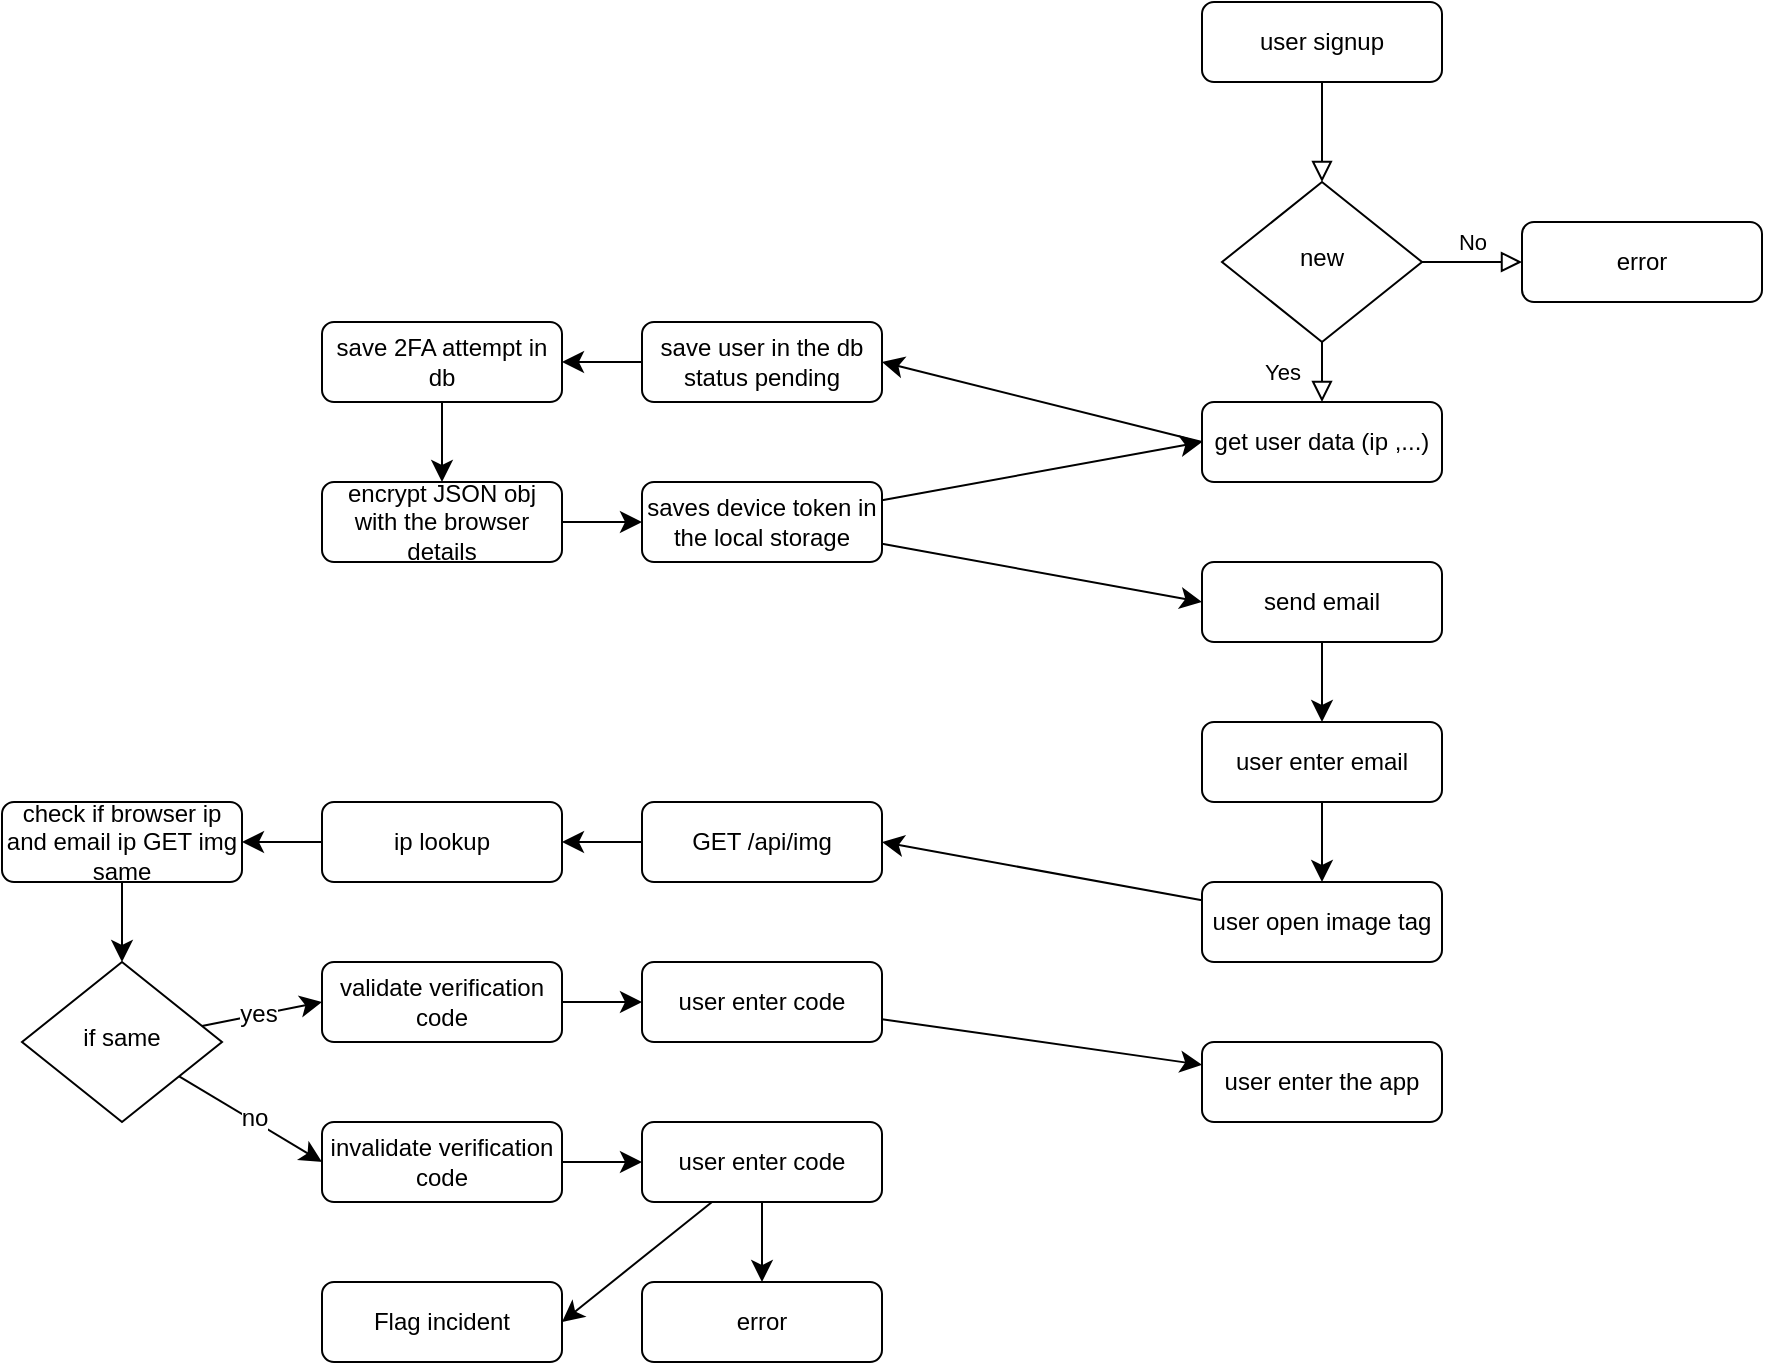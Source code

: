 <mxfile version="26.0.6">
  <diagram id="C5RBs43oDa-KdzZeNtuy" name="Page-1">
    <mxGraphModel dx="1563" dy="613" grid="1" gridSize="10" guides="1" tooltips="1" connect="1" arrows="1" fold="1" page="1" pageScale="1" pageWidth="827" pageHeight="1169" math="0" shadow="0">
      <root>
        <mxCell id="WIyWlLk6GJQsqaUBKTNV-0" />
        <mxCell id="WIyWlLk6GJQsqaUBKTNV-1" parent="WIyWlLk6GJQsqaUBKTNV-0" />
        <mxCell id="WIyWlLk6GJQsqaUBKTNV-2" value="" style="rounded=0;html=1;jettySize=auto;orthogonalLoop=1;fontSize=11;endArrow=block;endFill=0;endSize=8;strokeWidth=1;shadow=0;labelBackgroundColor=none;edgeStyle=orthogonalEdgeStyle;" parent="WIyWlLk6GJQsqaUBKTNV-1" source="WIyWlLk6GJQsqaUBKTNV-3" target="WIyWlLk6GJQsqaUBKTNV-6" edge="1">
          <mxGeometry relative="1" as="geometry" />
        </mxCell>
        <mxCell id="WIyWlLk6GJQsqaUBKTNV-3" value="user signup" style="rounded=1;whiteSpace=wrap;html=1;fontSize=12;glass=0;strokeWidth=1;shadow=0;" parent="WIyWlLk6GJQsqaUBKTNV-1" vertex="1">
          <mxGeometry x="160" y="80" width="120" height="40" as="geometry" />
        </mxCell>
        <mxCell id="WIyWlLk6GJQsqaUBKTNV-4" value="Yes" style="rounded=0;html=1;jettySize=auto;orthogonalLoop=1;fontSize=11;endArrow=block;endFill=0;endSize=8;strokeWidth=1;shadow=0;labelBackgroundColor=none;edgeStyle=orthogonalEdgeStyle;" parent="WIyWlLk6GJQsqaUBKTNV-1" source="WIyWlLk6GJQsqaUBKTNV-6" target="SKW4Y77RdyxDhDGYhOk_-11" edge="1">
          <mxGeometry y="20" relative="1" as="geometry">
            <mxPoint as="offset" />
          </mxGeometry>
        </mxCell>
        <mxCell id="WIyWlLk6GJQsqaUBKTNV-5" value="No" style="edgeStyle=orthogonalEdgeStyle;rounded=0;html=1;jettySize=auto;orthogonalLoop=1;fontSize=11;endArrow=block;endFill=0;endSize=8;strokeWidth=1;shadow=0;labelBackgroundColor=none;" parent="WIyWlLk6GJQsqaUBKTNV-1" source="WIyWlLk6GJQsqaUBKTNV-6" target="WIyWlLk6GJQsqaUBKTNV-7" edge="1">
          <mxGeometry y="10" relative="1" as="geometry">
            <mxPoint as="offset" />
          </mxGeometry>
        </mxCell>
        <mxCell id="WIyWlLk6GJQsqaUBKTNV-6" value="new" style="rhombus;whiteSpace=wrap;html=1;shadow=0;fontFamily=Helvetica;fontSize=12;align=center;strokeWidth=1;spacing=6;spacingTop=-4;" parent="WIyWlLk6GJQsqaUBKTNV-1" vertex="1">
          <mxGeometry x="170" y="170" width="100" height="80" as="geometry" />
        </mxCell>
        <mxCell id="WIyWlLk6GJQsqaUBKTNV-7" value="error" style="rounded=1;whiteSpace=wrap;html=1;fontSize=12;glass=0;strokeWidth=1;shadow=0;" parent="WIyWlLk6GJQsqaUBKTNV-1" vertex="1">
          <mxGeometry x="320" y="190" width="120" height="40" as="geometry" />
        </mxCell>
        <mxCell id="SKW4Y77RdyxDhDGYhOk_-14" style="edgeStyle=none;curved=1;rounded=0;orthogonalLoop=1;jettySize=auto;html=1;fontSize=12;startSize=8;endSize=8;entryX=1;entryY=0.5;entryDx=0;entryDy=0;exitX=0;exitY=0.5;exitDx=0;exitDy=0;" edge="1" parent="WIyWlLk6GJQsqaUBKTNV-1" source="SKW4Y77RdyxDhDGYhOk_-11" target="SKW4Y77RdyxDhDGYhOk_-16">
          <mxGeometry relative="1" as="geometry">
            <mxPoint y="260" as="targetPoint" />
          </mxGeometry>
        </mxCell>
        <mxCell id="SKW4Y77RdyxDhDGYhOk_-11" value="get user data (ip ,...)" style="rounded=1;whiteSpace=wrap;html=1;fontSize=12;glass=0;strokeWidth=1;shadow=0;" vertex="1" parent="WIyWlLk6GJQsqaUBKTNV-1">
          <mxGeometry x="160" y="280" width="120" height="40" as="geometry" />
        </mxCell>
        <mxCell id="SKW4Y77RdyxDhDGYhOk_-28" style="edgeStyle=none;curved=1;rounded=0;orthogonalLoop=1;jettySize=auto;html=1;entryX=0.5;entryY=0;entryDx=0;entryDy=0;fontSize=12;startSize=8;endSize=8;" edge="1" parent="WIyWlLk6GJQsqaUBKTNV-1" source="SKW4Y77RdyxDhDGYhOk_-13" target="SKW4Y77RdyxDhDGYhOk_-27">
          <mxGeometry relative="1" as="geometry" />
        </mxCell>
        <mxCell id="SKW4Y77RdyxDhDGYhOk_-13" value="send email" style="rounded=1;whiteSpace=wrap;html=1;fontSize=12;glass=0;strokeWidth=1;shadow=0;" vertex="1" parent="WIyWlLk6GJQsqaUBKTNV-1">
          <mxGeometry x="160" y="360" width="120" height="40" as="geometry" />
        </mxCell>
        <mxCell id="SKW4Y77RdyxDhDGYhOk_-20" style="edgeStyle=none;curved=1;rounded=0;orthogonalLoop=1;jettySize=auto;html=1;fontSize=12;startSize=8;endSize=8;" edge="1" parent="WIyWlLk6GJQsqaUBKTNV-1" source="SKW4Y77RdyxDhDGYhOk_-16" target="SKW4Y77RdyxDhDGYhOk_-17">
          <mxGeometry relative="1" as="geometry" />
        </mxCell>
        <mxCell id="SKW4Y77RdyxDhDGYhOk_-16" value="save user in the db&lt;br&gt;status pending" style="rounded=1;whiteSpace=wrap;html=1;fontSize=12;glass=0;strokeWidth=1;shadow=0;" vertex="1" parent="WIyWlLk6GJQsqaUBKTNV-1">
          <mxGeometry x="-120" y="240" width="120" height="40" as="geometry" />
        </mxCell>
        <mxCell id="SKW4Y77RdyxDhDGYhOk_-21" style="edgeStyle=none;curved=1;rounded=0;orthogonalLoop=1;jettySize=auto;html=1;fontSize=12;startSize=8;endSize=8;" edge="1" parent="WIyWlLk6GJQsqaUBKTNV-1" source="SKW4Y77RdyxDhDGYhOk_-17" target="SKW4Y77RdyxDhDGYhOk_-18">
          <mxGeometry relative="1" as="geometry" />
        </mxCell>
        <mxCell id="SKW4Y77RdyxDhDGYhOk_-17" value="save 2FA attempt in db" style="rounded=1;whiteSpace=wrap;html=1;fontSize=12;glass=0;strokeWidth=1;shadow=0;" vertex="1" parent="WIyWlLk6GJQsqaUBKTNV-1">
          <mxGeometry x="-280" y="240" width="120" height="40" as="geometry" />
        </mxCell>
        <mxCell id="SKW4Y77RdyxDhDGYhOk_-22" style="edgeStyle=none;curved=1;rounded=0;orthogonalLoop=1;jettySize=auto;html=1;fontSize=12;startSize=8;endSize=8;" edge="1" parent="WIyWlLk6GJQsqaUBKTNV-1" source="SKW4Y77RdyxDhDGYhOk_-18" target="SKW4Y77RdyxDhDGYhOk_-19">
          <mxGeometry relative="1" as="geometry" />
        </mxCell>
        <mxCell id="SKW4Y77RdyxDhDGYhOk_-18" value="encrypt JSON obj with the browser details" style="rounded=1;whiteSpace=wrap;html=1;fontSize=12;glass=0;strokeWidth=1;shadow=0;" vertex="1" parent="WIyWlLk6GJQsqaUBKTNV-1">
          <mxGeometry x="-280" y="320" width="120" height="40" as="geometry" />
        </mxCell>
        <mxCell id="SKW4Y77RdyxDhDGYhOk_-23" style="edgeStyle=none;curved=1;rounded=0;orthogonalLoop=1;jettySize=auto;html=1;fontSize=12;startSize=8;endSize=8;entryX=0;entryY=0.5;entryDx=0;entryDy=0;" edge="1" parent="WIyWlLk6GJQsqaUBKTNV-1" source="SKW4Y77RdyxDhDGYhOk_-19" target="SKW4Y77RdyxDhDGYhOk_-11">
          <mxGeometry relative="1" as="geometry">
            <mxPoint x="120" y="340" as="targetPoint" />
          </mxGeometry>
        </mxCell>
        <mxCell id="SKW4Y77RdyxDhDGYhOk_-26" style="edgeStyle=none;curved=1;rounded=0;orthogonalLoop=1;jettySize=auto;html=1;entryX=0;entryY=0.5;entryDx=0;entryDy=0;fontSize=12;startSize=8;endSize=8;" edge="1" parent="WIyWlLk6GJQsqaUBKTNV-1" source="SKW4Y77RdyxDhDGYhOk_-19" target="SKW4Y77RdyxDhDGYhOk_-13">
          <mxGeometry relative="1" as="geometry" />
        </mxCell>
        <mxCell id="SKW4Y77RdyxDhDGYhOk_-19" value="saves device token in the local storage" style="rounded=1;whiteSpace=wrap;html=1;fontSize=12;glass=0;strokeWidth=1;shadow=0;" vertex="1" parent="WIyWlLk6GJQsqaUBKTNV-1">
          <mxGeometry x="-120" y="320" width="120" height="40" as="geometry" />
        </mxCell>
        <mxCell id="SKW4Y77RdyxDhDGYhOk_-30" style="edgeStyle=none;curved=1;rounded=0;orthogonalLoop=1;jettySize=auto;html=1;entryX=0.5;entryY=0;entryDx=0;entryDy=0;fontSize=12;startSize=8;endSize=8;" edge="1" parent="WIyWlLk6GJQsqaUBKTNV-1" source="SKW4Y77RdyxDhDGYhOk_-27" target="SKW4Y77RdyxDhDGYhOk_-29">
          <mxGeometry relative="1" as="geometry" />
        </mxCell>
        <mxCell id="SKW4Y77RdyxDhDGYhOk_-27" value="user enter email" style="rounded=1;whiteSpace=wrap;html=1;fontSize=12;glass=0;strokeWidth=1;shadow=0;" vertex="1" parent="WIyWlLk6GJQsqaUBKTNV-1">
          <mxGeometry x="160" y="440" width="120" height="40" as="geometry" />
        </mxCell>
        <mxCell id="SKW4Y77RdyxDhDGYhOk_-32" style="edgeStyle=none;curved=1;rounded=0;orthogonalLoop=1;jettySize=auto;html=1;entryX=1;entryY=0.5;entryDx=0;entryDy=0;fontSize=12;startSize=8;endSize=8;" edge="1" parent="WIyWlLk6GJQsqaUBKTNV-1" source="SKW4Y77RdyxDhDGYhOk_-29" target="SKW4Y77RdyxDhDGYhOk_-31">
          <mxGeometry relative="1" as="geometry" />
        </mxCell>
        <mxCell id="SKW4Y77RdyxDhDGYhOk_-29" value="user open image tag" style="rounded=1;whiteSpace=wrap;html=1;fontSize=12;glass=0;strokeWidth=1;shadow=0;" vertex="1" parent="WIyWlLk6GJQsqaUBKTNV-1">
          <mxGeometry x="160" y="520" width="120" height="40" as="geometry" />
        </mxCell>
        <mxCell id="SKW4Y77RdyxDhDGYhOk_-56" style="edgeStyle=none;curved=1;rounded=0;orthogonalLoop=1;jettySize=auto;html=1;fontSize=12;startSize=8;endSize=8;" edge="1" parent="WIyWlLk6GJQsqaUBKTNV-1" source="SKW4Y77RdyxDhDGYhOk_-31" target="SKW4Y77RdyxDhDGYhOk_-33">
          <mxGeometry relative="1" as="geometry" />
        </mxCell>
        <mxCell id="SKW4Y77RdyxDhDGYhOk_-31" value="GET /api/img" style="rounded=1;whiteSpace=wrap;html=1;fontSize=12;glass=0;strokeWidth=1;shadow=0;" vertex="1" parent="WIyWlLk6GJQsqaUBKTNV-1">
          <mxGeometry x="-120" y="480" width="120" height="40" as="geometry" />
        </mxCell>
        <mxCell id="SKW4Y77RdyxDhDGYhOk_-57" style="edgeStyle=none;curved=1;rounded=0;orthogonalLoop=1;jettySize=auto;html=1;fontSize=12;startSize=8;endSize=8;" edge="1" parent="WIyWlLk6GJQsqaUBKTNV-1" source="SKW4Y77RdyxDhDGYhOk_-33" target="SKW4Y77RdyxDhDGYhOk_-34">
          <mxGeometry relative="1" as="geometry" />
        </mxCell>
        <mxCell id="SKW4Y77RdyxDhDGYhOk_-33" value="ip lookup" style="rounded=1;whiteSpace=wrap;html=1;fontSize=12;glass=0;strokeWidth=1;shadow=0;" vertex="1" parent="WIyWlLk6GJQsqaUBKTNV-1">
          <mxGeometry x="-280" y="480" width="120" height="40" as="geometry" />
        </mxCell>
        <mxCell id="SKW4Y77RdyxDhDGYhOk_-58" style="edgeStyle=none;curved=1;rounded=0;orthogonalLoop=1;jettySize=auto;html=1;fontSize=12;startSize=8;endSize=8;" edge="1" parent="WIyWlLk6GJQsqaUBKTNV-1" source="SKW4Y77RdyxDhDGYhOk_-34" target="SKW4Y77RdyxDhDGYhOk_-36">
          <mxGeometry relative="1" as="geometry" />
        </mxCell>
        <mxCell id="SKW4Y77RdyxDhDGYhOk_-34" value="check if browser ip and email ip GET img same" style="rounded=1;whiteSpace=wrap;html=1;fontSize=12;glass=0;strokeWidth=1;shadow=0;" vertex="1" parent="WIyWlLk6GJQsqaUBKTNV-1">
          <mxGeometry x="-440" y="480" width="120" height="40" as="geometry" />
        </mxCell>
        <mxCell id="SKW4Y77RdyxDhDGYhOk_-38" style="edgeStyle=none;curved=1;rounded=0;orthogonalLoop=1;jettySize=auto;html=1;entryX=0;entryY=0.5;entryDx=0;entryDy=0;fontSize=12;startSize=8;endSize=8;" edge="1" parent="WIyWlLk6GJQsqaUBKTNV-1" source="SKW4Y77RdyxDhDGYhOk_-36" target="SKW4Y77RdyxDhDGYhOk_-37">
          <mxGeometry relative="1" as="geometry" />
        </mxCell>
        <mxCell id="SKW4Y77RdyxDhDGYhOk_-39" value="yes" style="edgeLabel;html=1;align=center;verticalAlign=middle;resizable=0;points=[];fontSize=12;" vertex="1" connectable="0" parent="SKW4Y77RdyxDhDGYhOk_-38">
          <mxGeometry x="-0.07" relative="1" as="geometry">
            <mxPoint y="-1" as="offset" />
          </mxGeometry>
        </mxCell>
        <mxCell id="SKW4Y77RdyxDhDGYhOk_-41" style="edgeStyle=none;curved=1;rounded=0;orthogonalLoop=1;jettySize=auto;html=1;entryX=0;entryY=0.5;entryDx=0;entryDy=0;fontSize=12;startSize=8;endSize=8;" edge="1" parent="WIyWlLk6GJQsqaUBKTNV-1" source="SKW4Y77RdyxDhDGYhOk_-36" target="SKW4Y77RdyxDhDGYhOk_-40">
          <mxGeometry relative="1" as="geometry" />
        </mxCell>
        <mxCell id="SKW4Y77RdyxDhDGYhOk_-42" value="no" style="edgeLabel;html=1;align=center;verticalAlign=middle;resizable=0;points=[];fontSize=12;" vertex="1" connectable="0" parent="SKW4Y77RdyxDhDGYhOk_-41">
          <mxGeometry x="0.045" y="2" relative="1" as="geometry">
            <mxPoint x="-1" as="offset" />
          </mxGeometry>
        </mxCell>
        <mxCell id="SKW4Y77RdyxDhDGYhOk_-36" value="if same" style="rhombus;whiteSpace=wrap;html=1;shadow=0;fontFamily=Helvetica;fontSize=12;align=center;strokeWidth=1;spacing=6;spacingTop=-4;" vertex="1" parent="WIyWlLk6GJQsqaUBKTNV-1">
          <mxGeometry x="-430" y="560" width="100" height="80" as="geometry" />
        </mxCell>
        <mxCell id="SKW4Y77RdyxDhDGYhOk_-47" style="edgeStyle=none;curved=1;rounded=0;orthogonalLoop=1;jettySize=auto;html=1;fontSize=12;startSize=8;endSize=8;" edge="1" parent="WIyWlLk6GJQsqaUBKTNV-1" source="SKW4Y77RdyxDhDGYhOk_-37" target="SKW4Y77RdyxDhDGYhOk_-45">
          <mxGeometry relative="1" as="geometry" />
        </mxCell>
        <mxCell id="SKW4Y77RdyxDhDGYhOk_-37" value="validate verification code" style="rounded=1;whiteSpace=wrap;html=1;fontSize=12;glass=0;strokeWidth=1;shadow=0;" vertex="1" parent="WIyWlLk6GJQsqaUBKTNV-1">
          <mxGeometry x="-280" y="560" width="120" height="40" as="geometry" />
        </mxCell>
        <mxCell id="SKW4Y77RdyxDhDGYhOk_-48" style="edgeStyle=none;curved=1;rounded=0;orthogonalLoop=1;jettySize=auto;html=1;fontSize=12;startSize=8;endSize=8;" edge="1" parent="WIyWlLk6GJQsqaUBKTNV-1" source="SKW4Y77RdyxDhDGYhOk_-40" target="SKW4Y77RdyxDhDGYhOk_-46">
          <mxGeometry relative="1" as="geometry" />
        </mxCell>
        <mxCell id="SKW4Y77RdyxDhDGYhOk_-40" value="invalidate verification code" style="rounded=1;whiteSpace=wrap;html=1;fontSize=12;glass=0;strokeWidth=1;shadow=0;" vertex="1" parent="WIyWlLk6GJQsqaUBKTNV-1">
          <mxGeometry x="-280" y="640" width="120" height="40" as="geometry" />
        </mxCell>
        <mxCell id="SKW4Y77RdyxDhDGYhOk_-53" style="edgeStyle=none;curved=1;rounded=0;orthogonalLoop=1;jettySize=auto;html=1;fontSize=12;startSize=8;endSize=8;" edge="1" parent="WIyWlLk6GJQsqaUBKTNV-1" source="SKW4Y77RdyxDhDGYhOk_-45" target="SKW4Y77RdyxDhDGYhOk_-52">
          <mxGeometry relative="1" as="geometry" />
        </mxCell>
        <mxCell id="SKW4Y77RdyxDhDGYhOk_-45" value="user enter code" style="rounded=1;whiteSpace=wrap;html=1;fontSize=12;glass=0;strokeWidth=1;shadow=0;" vertex="1" parent="WIyWlLk6GJQsqaUBKTNV-1">
          <mxGeometry x="-120" y="560" width="120" height="40" as="geometry" />
        </mxCell>
        <mxCell id="SKW4Y77RdyxDhDGYhOk_-55" style="edgeStyle=none;curved=1;rounded=0;orthogonalLoop=1;jettySize=auto;html=1;fontSize=12;startSize=8;endSize=8;" edge="1" parent="WIyWlLk6GJQsqaUBKTNV-1" source="SKW4Y77RdyxDhDGYhOk_-46" target="SKW4Y77RdyxDhDGYhOk_-54">
          <mxGeometry relative="1" as="geometry" />
        </mxCell>
        <mxCell id="SKW4Y77RdyxDhDGYhOk_-60" style="edgeStyle=none;curved=1;rounded=0;orthogonalLoop=1;jettySize=auto;html=1;entryX=1;entryY=0.5;entryDx=0;entryDy=0;fontSize=12;startSize=8;endSize=8;" edge="1" parent="WIyWlLk6GJQsqaUBKTNV-1" source="SKW4Y77RdyxDhDGYhOk_-46" target="SKW4Y77RdyxDhDGYhOk_-59">
          <mxGeometry relative="1" as="geometry" />
        </mxCell>
        <mxCell id="SKW4Y77RdyxDhDGYhOk_-46" value="user enter code" style="rounded=1;whiteSpace=wrap;html=1;fontSize=12;glass=0;strokeWidth=1;shadow=0;" vertex="1" parent="WIyWlLk6GJQsqaUBKTNV-1">
          <mxGeometry x="-120" y="640" width="120" height="40" as="geometry" />
        </mxCell>
        <mxCell id="SKW4Y77RdyxDhDGYhOk_-52" value="user enter the app" style="rounded=1;whiteSpace=wrap;html=1;fontSize=12;glass=0;strokeWidth=1;shadow=0;" vertex="1" parent="WIyWlLk6GJQsqaUBKTNV-1">
          <mxGeometry x="160" y="600" width="120" height="40" as="geometry" />
        </mxCell>
        <mxCell id="SKW4Y77RdyxDhDGYhOk_-54" value="error" style="rounded=1;whiteSpace=wrap;html=1;fontSize=12;glass=0;strokeWidth=1;shadow=0;" vertex="1" parent="WIyWlLk6GJQsqaUBKTNV-1">
          <mxGeometry x="-120" y="720" width="120" height="40" as="geometry" />
        </mxCell>
        <mxCell id="SKW4Y77RdyxDhDGYhOk_-59" value="Flag incident" style="rounded=1;whiteSpace=wrap;html=1;fontSize=12;glass=0;strokeWidth=1;shadow=0;" vertex="1" parent="WIyWlLk6GJQsqaUBKTNV-1">
          <mxGeometry x="-280" y="720" width="120" height="40" as="geometry" />
        </mxCell>
      </root>
    </mxGraphModel>
  </diagram>
</mxfile>
